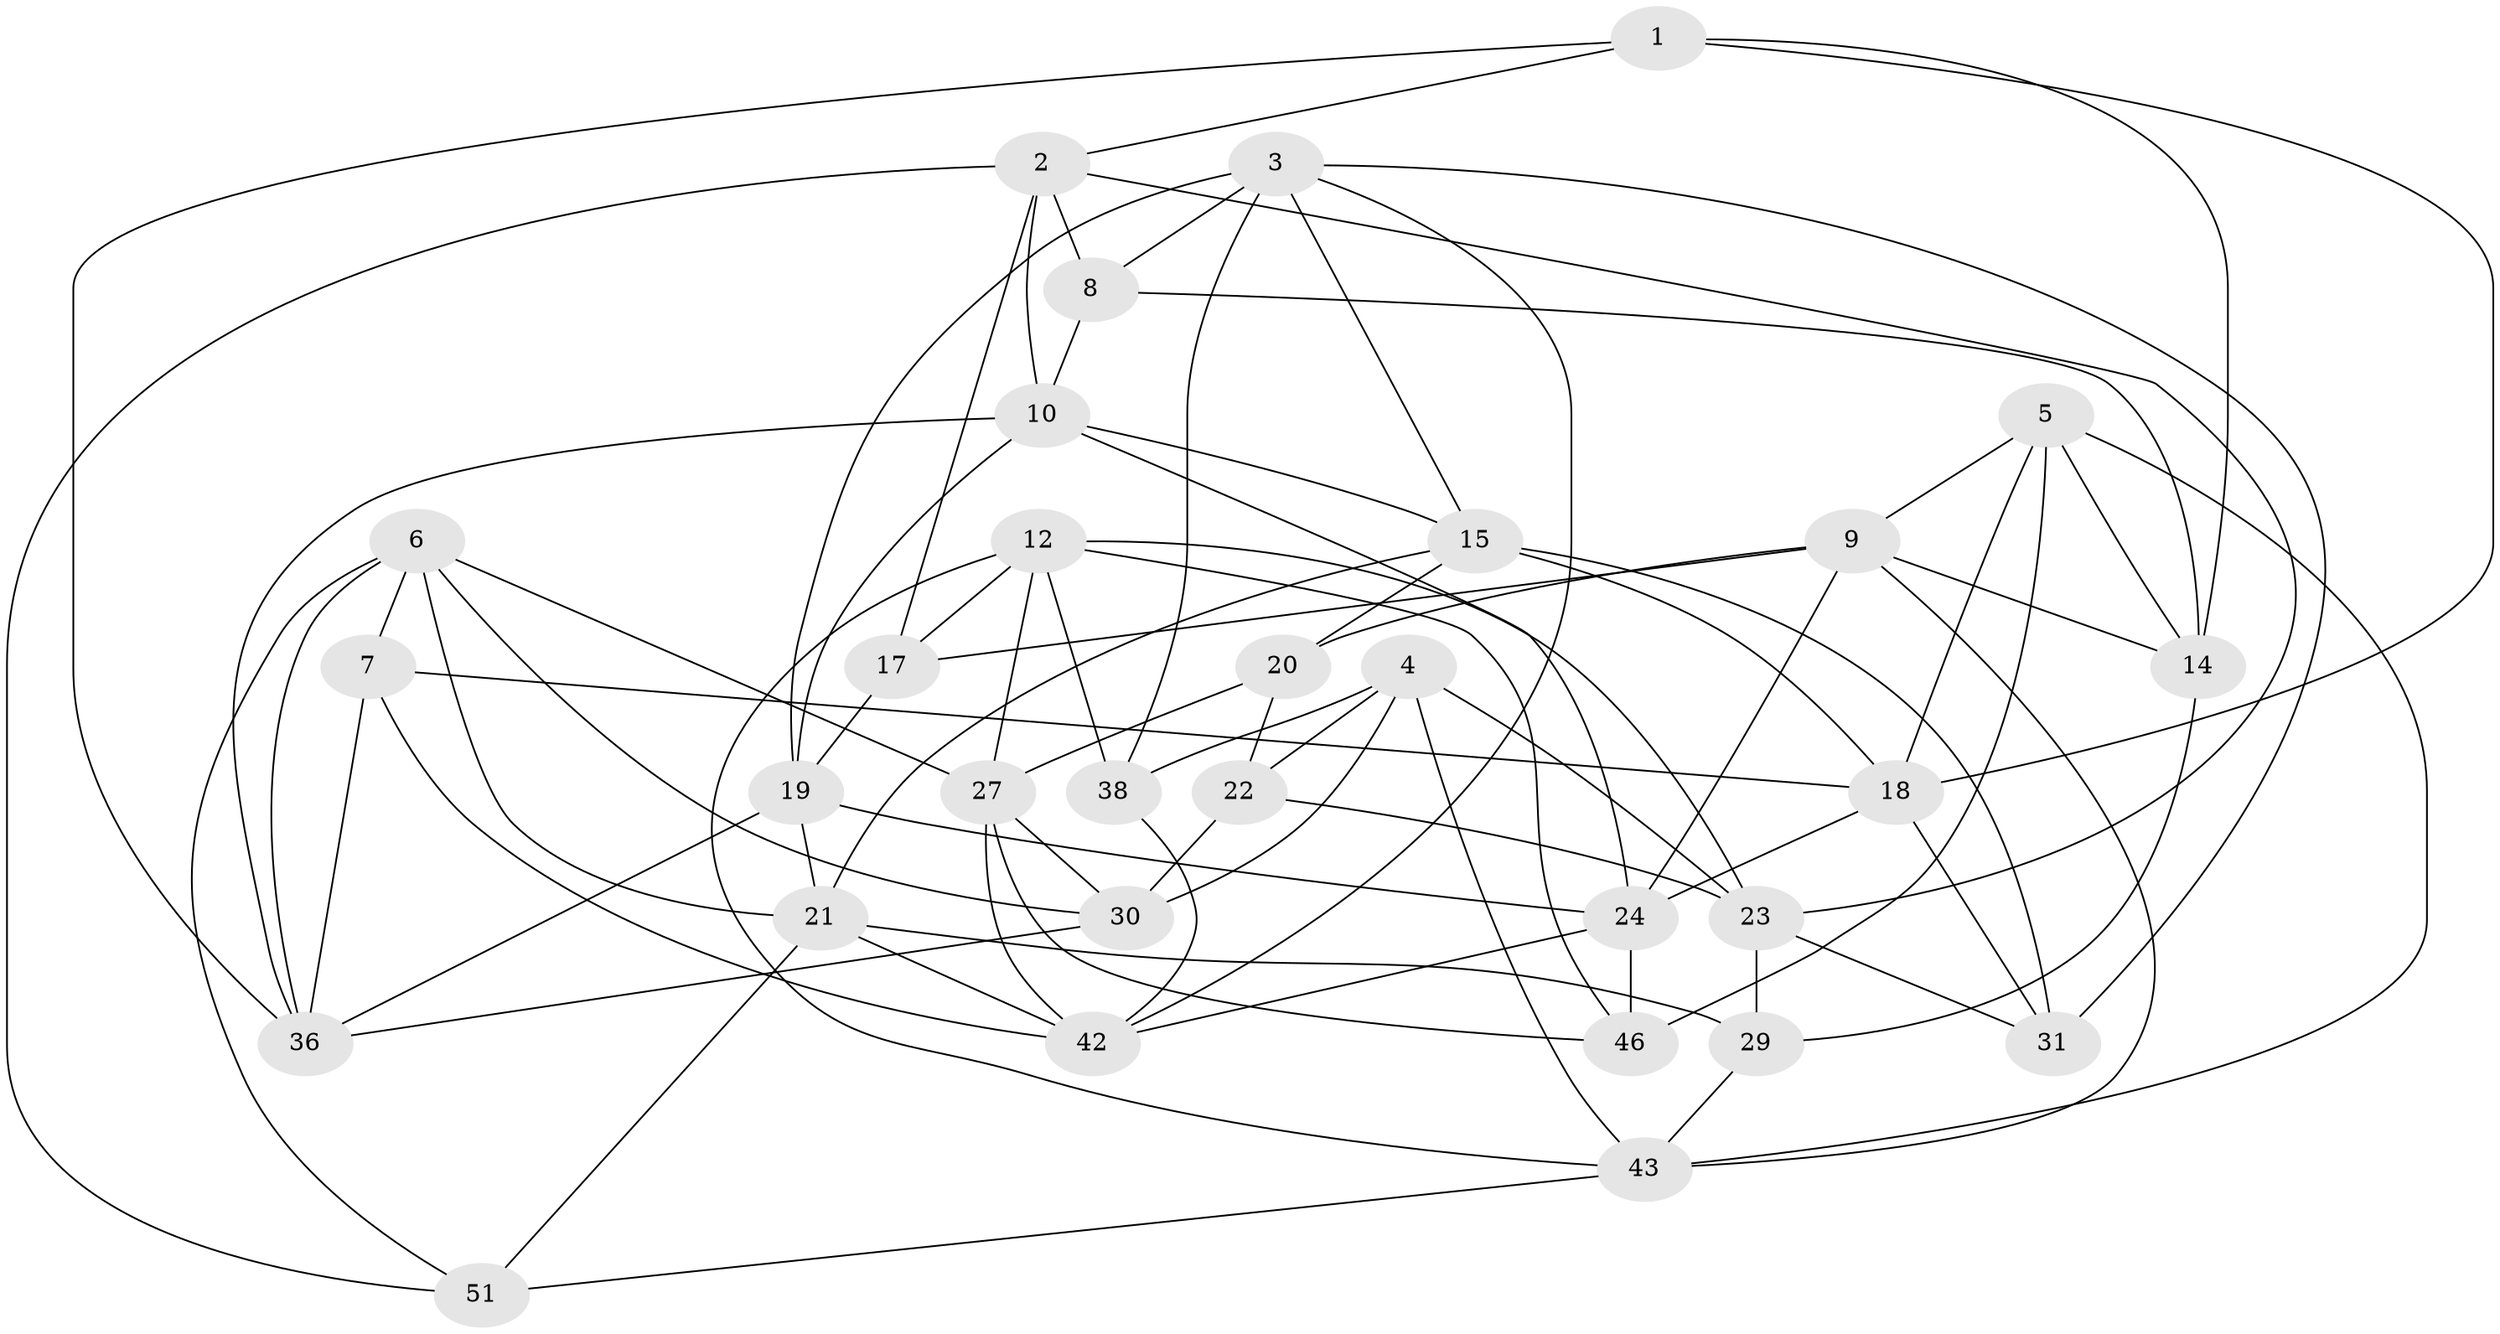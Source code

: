 // original degree distribution, {4: 1.0}
// Generated by graph-tools (version 1.1) at 2025/11/02/27/25 16:11:44]
// undirected, 31 vertices, 80 edges
graph export_dot {
graph [start="1"]
  node [color=gray90,style=filled];
  1;
  2 [super="+33"];
  3 [super="+11"];
  4 [super="+35"];
  5 [super="+16"];
  6 [super="+26"];
  7;
  8;
  9 [super="+37"];
  10 [super="+13"];
  12 [super="+47"];
  14 [super="+28"];
  15 [super="+44"];
  17;
  18 [super="+48"];
  19 [super="+50"];
  20;
  21 [super="+39"];
  22;
  23 [super="+25"];
  24 [super="+40"];
  27 [super="+32"];
  29;
  30 [super="+34"];
  31;
  36 [super="+41"];
  38;
  42 [super="+45"];
  43 [super="+49"];
  46;
  51;
  1 -- 2;
  1 -- 18;
  1 -- 14;
  1 -- 36;
  2 -- 23;
  2 -- 51;
  2 -- 8;
  2 -- 17;
  2 -- 10;
  3 -- 8;
  3 -- 19;
  3 -- 38;
  3 -- 31;
  3 -- 42;
  3 -- 15;
  4 -- 38;
  4 -- 43;
  4 -- 22;
  4 -- 30 [weight=2];
  4 -- 23;
  5 -- 14 [weight=2];
  5 -- 46;
  5 -- 18;
  5 -- 9;
  5 -- 43;
  6 -- 30;
  6 -- 36;
  6 -- 27;
  6 -- 51;
  6 -- 7;
  6 -- 21;
  7 -- 42;
  7 -- 18;
  7 -- 36;
  8 -- 10;
  8 -- 14;
  9 -- 17;
  9 -- 24;
  9 -- 43;
  9 -- 20;
  9 -- 14;
  10 -- 24;
  10 -- 19;
  10 -- 36;
  10 -- 15;
  12 -- 38;
  12 -- 43;
  12 -- 27;
  12 -- 17;
  12 -- 46;
  12 -- 23;
  14 -- 29;
  15 -- 18;
  15 -- 20;
  15 -- 31;
  15 -- 21;
  17 -- 19;
  18 -- 31;
  18 -- 24;
  19 -- 24;
  19 -- 21;
  19 -- 36;
  20 -- 22;
  20 -- 27;
  21 -- 42;
  21 -- 51;
  21 -- 29;
  22 -- 23;
  22 -- 30;
  23 -- 31;
  23 -- 29;
  24 -- 46;
  24 -- 42;
  27 -- 46;
  27 -- 42;
  27 -- 30;
  29 -- 43;
  30 -- 36;
  38 -- 42;
  43 -- 51;
}
